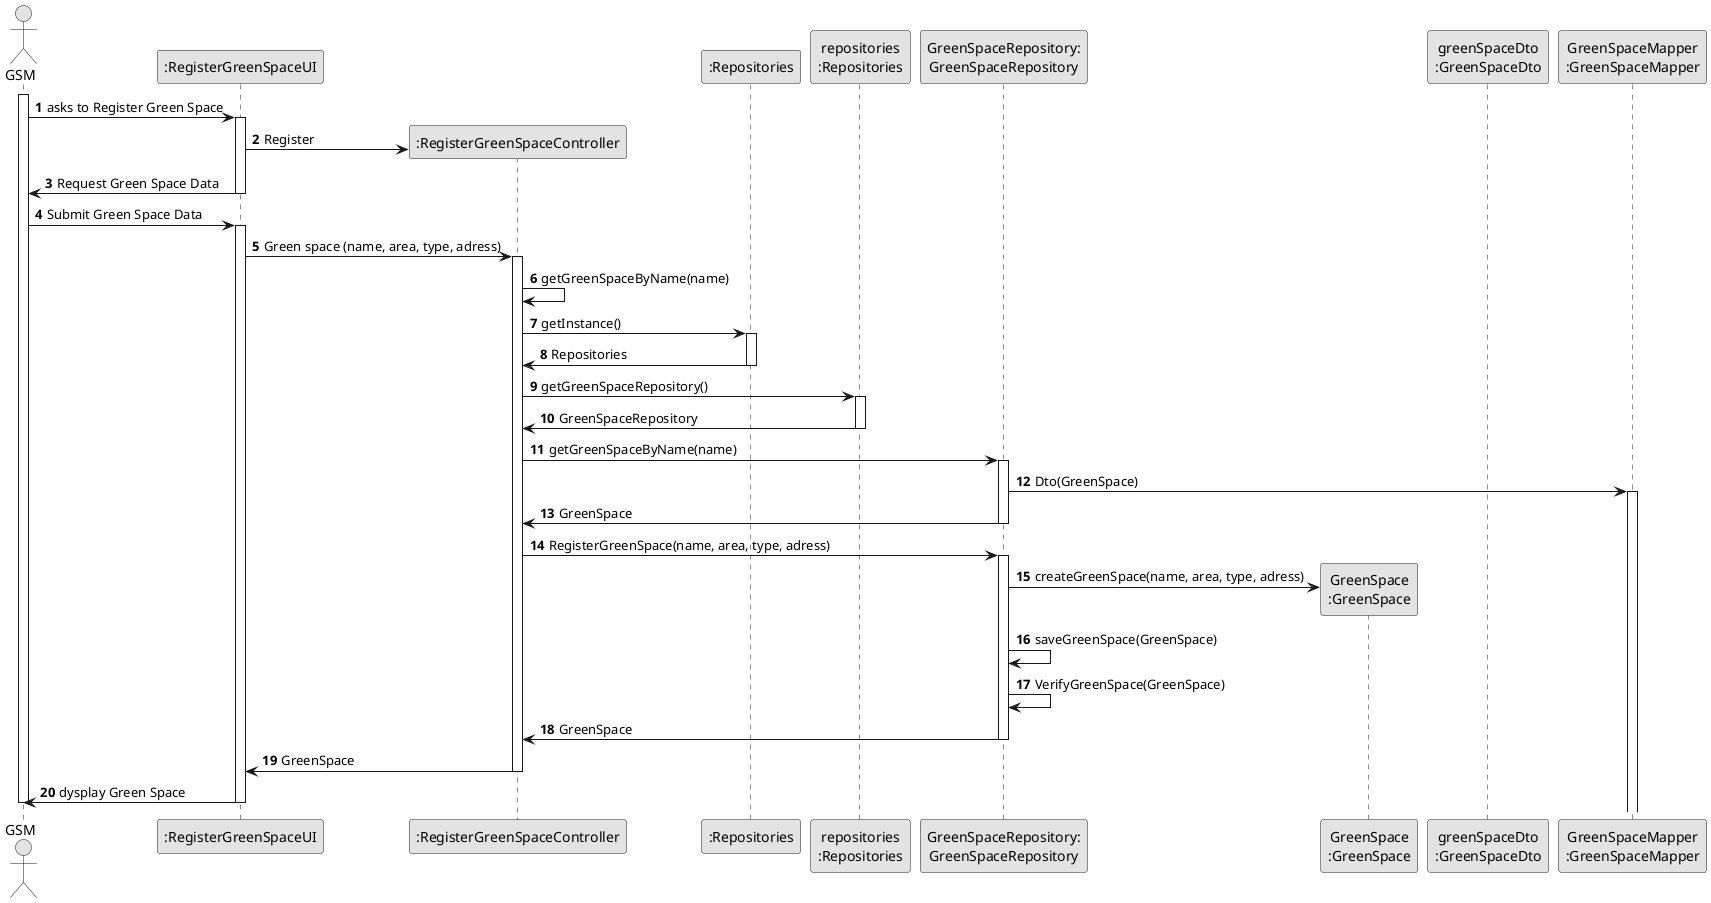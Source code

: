@startuml
skinparam monochrome true
skinparam packageStyle rectangle
skinparam shadowing false

autonumber

actor "GSM" as GSM
participant ":RegisterGreenSpaceUI" as UI
participant ":RegisterGreenSpaceController" as CTRL
participant ":Repositories" as RepositorySingleton
participant "repositories\n:Repositories" as PLAT
participant "GreenSpaceRepository:\nGreenSpaceRepository" as GreenSpaceRepository
participant "GreenSpace\n:GreenSpace" as GreenSpace
participant "greenSpaceDto\n:GreenSpaceDto" as GreenSpaceDto
participant "GreenSpaceMapper\n:GreenSpaceMapper" as GreenSpaceMapper

activate GSM

        GSM -> UI : asks to Register Green Space

        activate UI

        UI -> CTRL** : Register

        UI ->GSM : Request Green Space Data

        deactivate UI

        GSM -> UI : Submit Green Space Data

        activate UI

        UI -> CTRL : Green space (name, area, type, adress)

        activate CTRL

        CTRL -> CTRL : getGreenSpaceByName(name)

        CTRL -> RepositorySingleton : getInstance()

        activate RepositorySingleton

        RepositorySingleton -> CTRL : Repositories

        deactivate RepositorySingleton

        CTRL -> PLAT : getGreenSpaceRepository()

        activate PLAT

        PLAT -> CTRL : GreenSpaceRepository

        deactivate PLAT

        CTRL -> GreenSpaceRepository : getGreenSpaceByName(name)

        activate GreenSpaceRepository

        GreenSpaceRepository -> GreenSpaceMapper : Dto(GreenSpace)

        activate GreenSpaceMapper

        GreenSpaceRepository -> CTRL : GreenSpace

        deactivate GreenSpaceRepository

        CTRL -> GreenSpaceRepository : RegisterGreenSpace(name, area, type, adress)

        activate GreenSpaceRepository

        GreenSpaceRepository -> GreenSpace** : createGreenSpace(name, area, type, adress)


        GreenSpaceRepository -> GreenSpaceRepository : saveGreenSpace(GreenSpace)

        GreenSpaceRepository -> GreenSpaceRepository : VerifyGreenSpace(GreenSpace)

        GreenSpaceRepository -> CTRL : GreenSpace

        deactivate GreenSpaceRepository

        CTRL -> UI : GreenSpace

        deactivate CTRL

        UI -> GSM : dysplay Green Space

        deactivate UI

        deactivate GSM

















@enduml